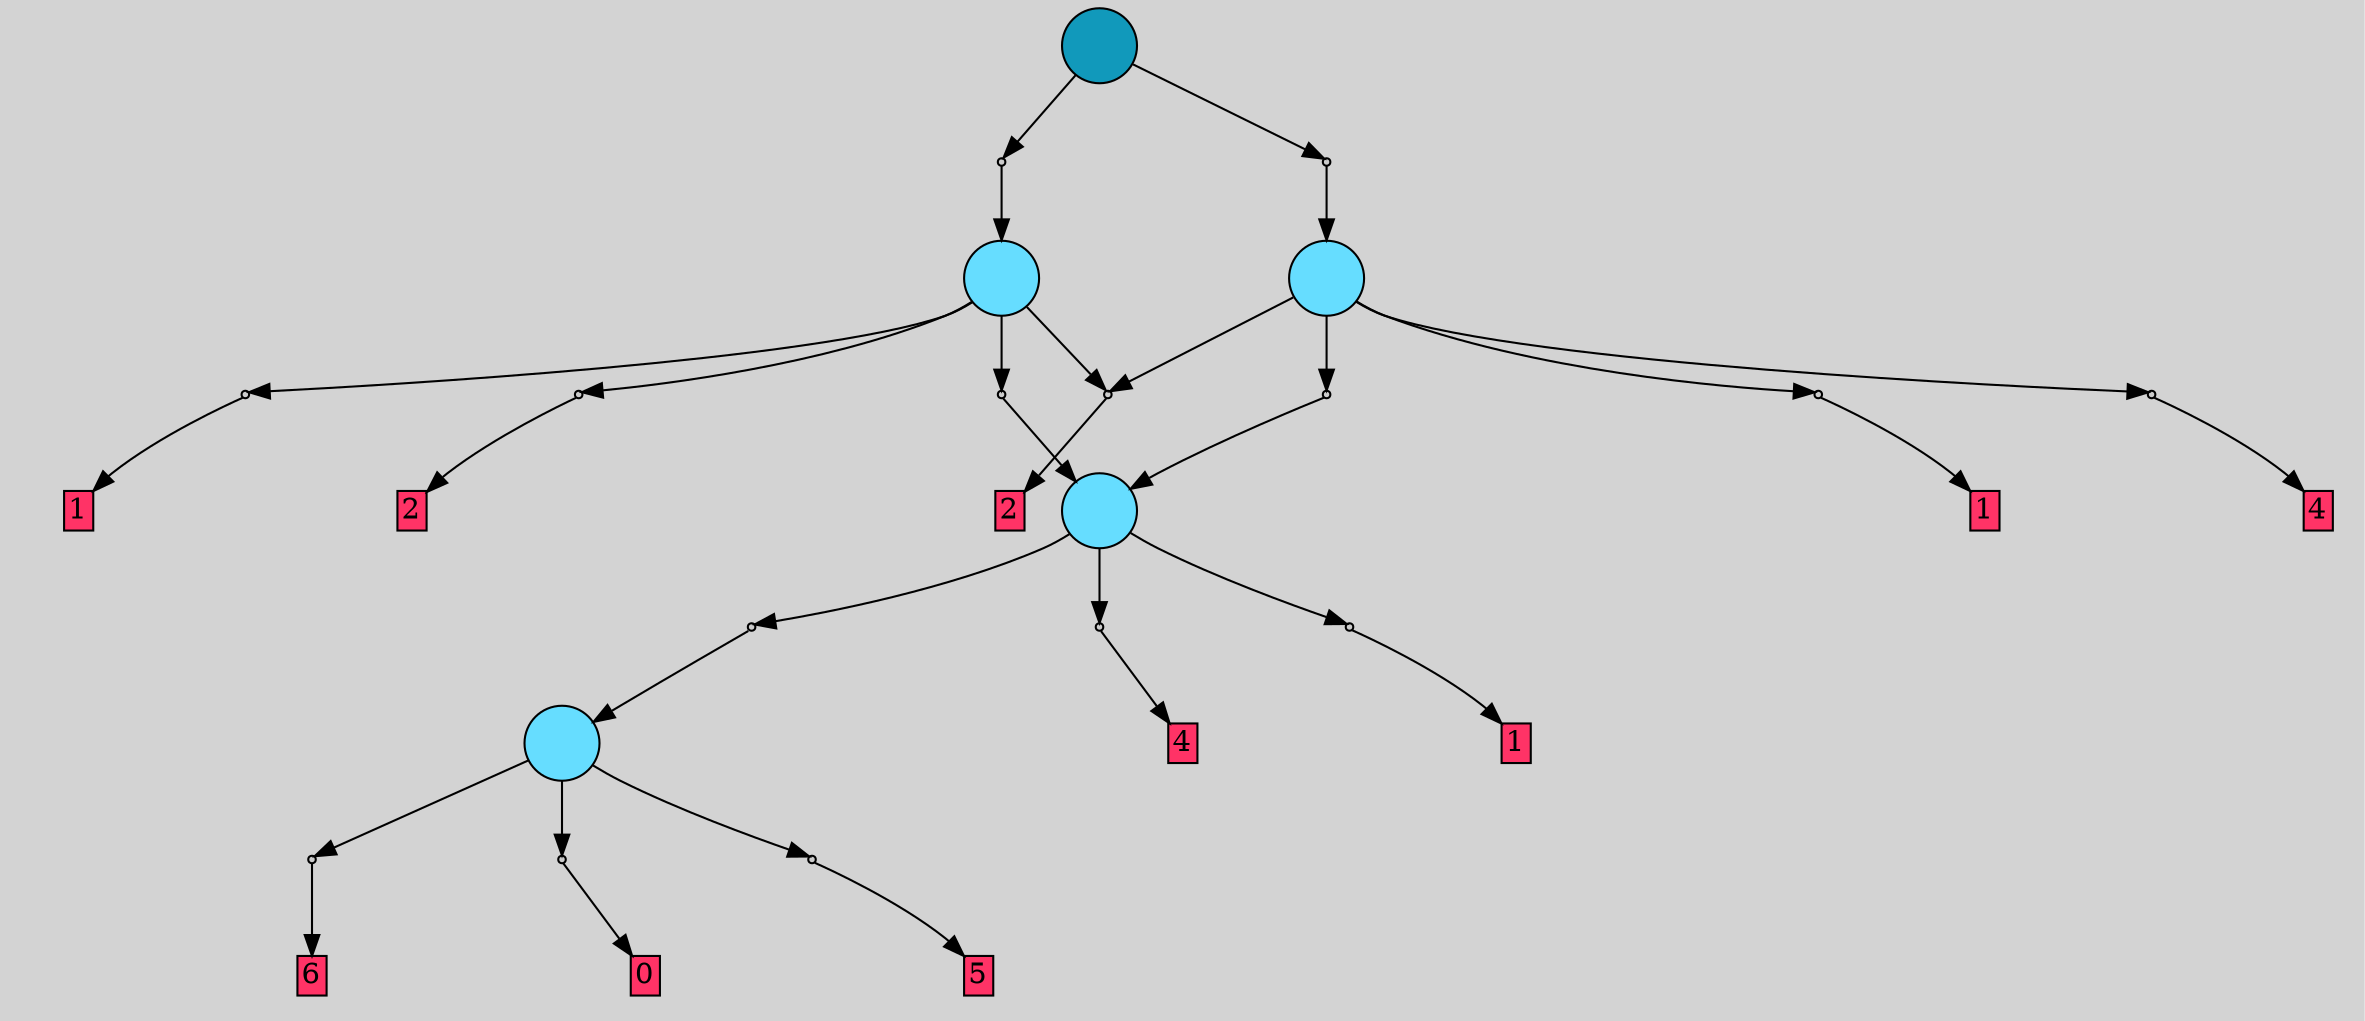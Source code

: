 // File exported with GEGELATI v1.3.1
// On the 2024-04-12 16:02:09
// With the File::TPGGraphDotExporter
digraph{
	graph[pad = "0.212, 0.055" bgcolor = lightgray]
	node[shape=circle style = filled label = ""]
		T0 [fillcolor="#66ddff"]
		T1 [fillcolor="#66ddff"]
		T2 [fillcolor="#66ddff"]
		T3 [fillcolor="#66ddff"]
		T4 [fillcolor="#1199bb"]
		P0 [fillcolor="#cccccc" shape=point] //
		I0 [shape=box style=invis label="4|0&3|2#0|7&#92;n"]
		P0 -> I0[style=invis]
		A0 [fillcolor="#ff3366" shape=box margin=0.03 width=0 height=0 label="6"]
		T0 -> P0 -> A0
		P1 [fillcolor="#cccccc" shape=point] //
		I1 [shape=box style=invis label="0|0&0|0#3|0&#92;n"]
		P1 -> I1[style=invis]
		A1 [fillcolor="#ff3366" shape=box margin=0.03 width=0 height=0 label="0"]
		T0 -> P1 -> A1
		P2 [fillcolor="#cccccc" shape=point] //
		I2 [shape=box style=invis label="4|0&3|1#2|2&#92;n"]
		P2 -> I2[style=invis]
		A2 [fillcolor="#ff3366" shape=box margin=0.03 width=0 height=0 label="5"]
		T0 -> P2 -> A2
		P3 [fillcolor="#cccccc" shape=point] //
		I3 [shape=box style=invis label="3|0&3|6#0|4&#92;n"]
		P3 -> I3[style=invis]
		A3 [fillcolor="#ff3366" shape=box margin=0.03 width=0 height=0 label="4"]
		T1 -> P3 -> A3
		P4 [fillcolor="#cccccc" shape=point] //
		I4 [shape=box style=invis label="1|0&0|4#4|2&#92;n"]
		P4 -> I4[style=invis]
		T1 -> P4 -> T0
		P5 [fillcolor="#cccccc" shape=point] //
		I5 [shape=box style=invis label="2|0&3|1#2|4&#92;n"]
		P5 -> I5[style=invis]
		A4 [fillcolor="#ff3366" shape=box margin=0.03 width=0 height=0 label="1"]
		T1 -> P5 -> A4
		P6 [fillcolor="#cccccc" shape=point] //
		I6 [shape=box style=invis label="2|0&4|2#3|2&#92;n"]
		P6 -> I6[style=invis]
		A5 [fillcolor="#ff3366" shape=box margin=0.03 width=0 height=0 label="2"]
		T2 -> P6 -> A5
		P7 [fillcolor="#cccccc" shape=point] //
		I7 [shape=box style=invis label="1|0&0|4#4|2&#92;n"]
		P7 -> I7[style=invis]
		T2 -> P7 -> T1
		P8 [fillcolor="#cccccc" shape=point] //
		I8 [shape=box style=invis label="2|0&4|4#3|7&#92;n"]
		P8 -> I8[style=invis]
		A6 [fillcolor="#ff3366" shape=box margin=0.03 width=0 height=0 label="1"]
		T2 -> P8 -> A6
		P9 [fillcolor="#cccccc" shape=point] //
		I9 [shape=box style=invis label="2|0&4|0#3|5&#92;n"]
		P9 -> I9[style=invis]
		A7 [fillcolor="#ff3366" shape=box margin=0.03 width=0 height=0 label="2"]
		T2 -> P9 -> A7
		P10 [fillcolor="#cccccc" shape=point] //
		I10 [shape=box style=invis label="2|0&4|4#3|7&#92;n"]
		P10 -> I10[style=invis]
		A8 [fillcolor="#ff3366" shape=box margin=0.03 width=0 height=0 label="1"]
		T3 -> P10 -> A8
		T3 -> P6
		P11 [fillcolor="#cccccc" shape=point] //
		I11 [shape=box style=invis label="1|0&0|4#4|2&#92;n"]
		P11 -> I11[style=invis]
		T3 -> P11 -> T1
		P12 [fillcolor="#cccccc" shape=point] //
		I12 [shape=box style=invis label="4|0&4|7#1|7&#92;n"]
		P12 -> I12[style=invis]
		A9 [fillcolor="#ff3366" shape=box margin=0.03 width=0 height=0 label="4"]
		T3 -> P12 -> A9
		P13 [fillcolor="#cccccc" shape=point] //
		I13 [shape=box style=invis label="2|0&4|3#4|1&#92;n"]
		P13 -> I13[style=invis]
		T4 -> P13 -> T2
		P14 [fillcolor="#cccccc" shape=point] //
		I14 [shape=box style=invis label="3|0&3|6#0|1&#92;n"]
		P14 -> I14[style=invis]
		T4 -> P14 -> T3
		{ rank= same T4 }
}
